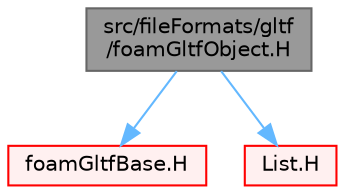 digraph "src/fileFormats/gltf/foamGltfObject.H"
{
 // LATEX_PDF_SIZE
  bgcolor="transparent";
  edge [fontname=Helvetica,fontsize=10,labelfontname=Helvetica,labelfontsize=10];
  node [fontname=Helvetica,fontsize=10,shape=box,height=0.2,width=0.4];
  Node1 [id="Node000001",label="src/fileFormats/gltf\l/foamGltfObject.H",height=0.2,width=0.4,color="gray40", fillcolor="grey60", style="filled", fontcolor="black",tooltip=" "];
  Node1 -> Node2 [id="edge1_Node000001_Node000002",color="steelblue1",style="solid",tooltip=" "];
  Node2 [id="Node000002",label="foamGltfBase.H",height=0.2,width=0.4,color="red", fillcolor="#FFF0F0", style="filled",URL="$foamGltfBase_8H.html",tooltip=" "];
  Node1 -> Node65 [id="edge2_Node000001_Node000065",color="steelblue1",style="solid",tooltip=" "];
  Node65 [id="Node000065",label="List.H",height=0.2,width=0.4,color="red", fillcolor="#FFF0F0", style="filled",URL="$List_8H.html",tooltip=" "];
}
